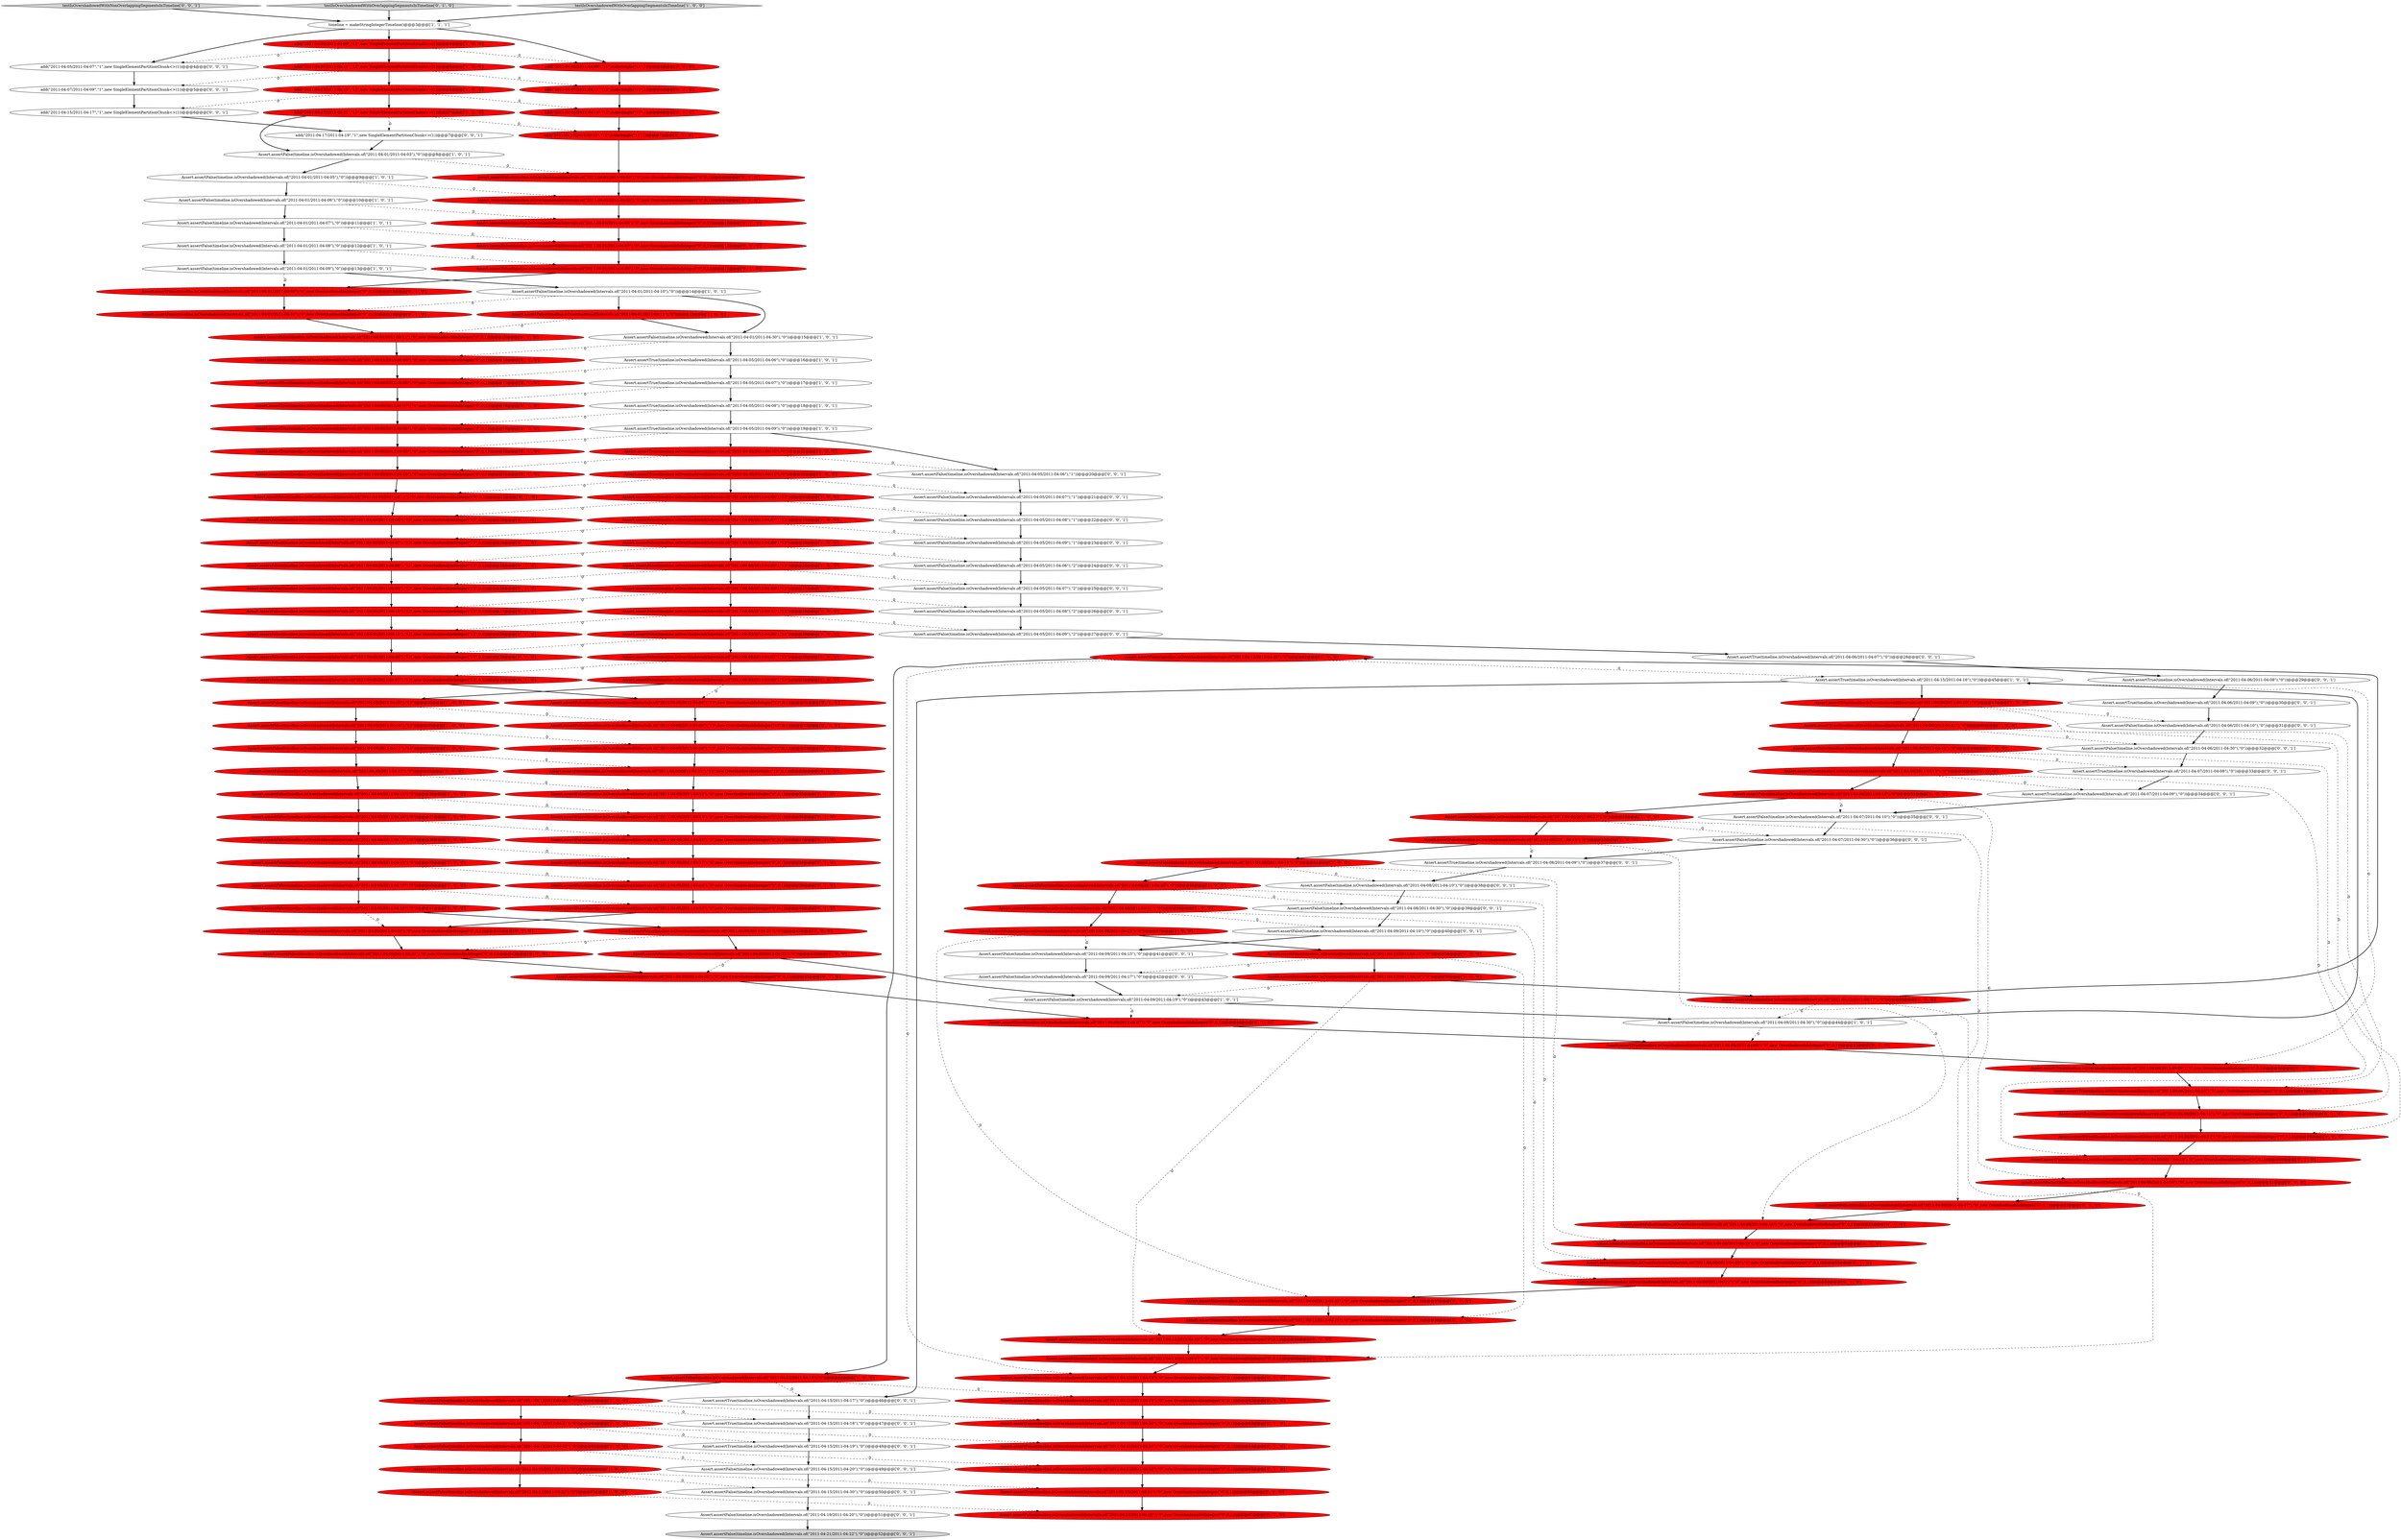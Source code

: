 digraph {
58 [style = filled, label = "Assert.assertFalse(timeline.isOvershadowed(Intervals.of(\"2011-04-12/2011-04-22\"),\"0\"))@@@65@@@['1', '0', '0']", fillcolor = red, shape = ellipse image = "AAA1AAABBB1BBB"];
137 [style = filled, label = "add(\"2011-04-05/2011-04-07\",\"1\",new SingleElementPartitionChunk<>(1))@@@4@@@['0', '0', '1']", fillcolor = white, shape = ellipse image = "AAA0AAABBB3BBB"];
38 [style = filled, label = "Assert.assertFalse(timeline.isOvershadowed(Intervals.of(\"2011-04-09/2011-04-19\"),\"0\"))@@@43@@@['1', '0', '1']", fillcolor = white, shape = ellipse image = "AAA0AAABBB1BBB"];
93 [style = filled, label = "Assert.assertFalse(timeline.isOvershadowed(Intervals.of(\"2011-04-05/2011-04-06\"),\"12\",new OvershadowableInteger(\"12\",0,1)))@@@23@@@['0', '1', '0']", fillcolor = red, shape = ellipse image = "AAA1AAABBB2BBB"];
54 [style = filled, label = "Assert.assertFalse(timeline.isOvershadowed(Intervals.of(\"2011-04-05/2011-04-18\"),\"0\"))@@@39@@@['1', '0', '0']", fillcolor = red, shape = ellipse image = "AAA1AAABBB1BBB"];
144 [style = filled, label = "Assert.assertTrue(timeline.isOvershadowed(Intervals.of(\"2011-04-06/2011-04-07\"),\"0\"))@@@28@@@['0', '0', '1']", fillcolor = white, shape = ellipse image = "AAA0AAABBB3BBB"];
152 [style = filled, label = "Assert.assertTrue(timeline.isOvershadowed(Intervals.of(\"2011-04-06/2011-04-08\"),\"0\"))@@@29@@@['0', '0', '1']", fillcolor = white, shape = ellipse image = "AAA0AAABBB3BBB"];
101 [style = filled, label = "Assert.assertFalse(timeline.isOvershadowed(Intervals.of(\"2011-04-05/2011-04-12\"),\"0\",new OvershadowableInteger(\"0\",0,1)))@@@35@@@['0', '1', '0']", fillcolor = red, shape = ellipse image = "AAA1AAABBB2BBB"];
157 [style = filled, label = "Assert.assertFalse(timeline.isOvershadowed(Intervals.of(\"2011-04-05/2011-04-08\"),\"2\"))@@@26@@@['0', '0', '1']", fillcolor = white, shape = ellipse image = "AAA0AAABBB3BBB"];
155 [style = filled, label = "Assert.assertTrue(timeline.isOvershadowed(Intervals.of(\"2011-04-07/2011-04-09\"),\"0\"))@@@34@@@['0', '0', '1']", fillcolor = white, shape = ellipse image = "AAA0AAABBB3BBB"];
91 [style = filled, label = "Assert.assertFalse(timeline.isOvershadowed(Intervals.of(\"2011-04-05/2011-04-19\"),\"0\",new OvershadowableInteger(\"0\",0,1)))@@@40@@@['0', '1', '0']", fillcolor = red, shape = ellipse image = "AAA1AAABBB2BBB"];
0 [style = filled, label = "Assert.assertTrue(timeline.isOvershadowed(Intervals.of(\"2011-04-05/2011-04-10\"),\"0\"))@@@21@@@['1', '0', '0']", fillcolor = red, shape = ellipse image = "AAA1AAABBB1BBB"];
50 [style = filled, label = "add(\"2011-04-05/2011-04-09\",\"11\",new SingleElementPartitionChunk<>(1))@@@4@@@['1', '0', '0']", fillcolor = red, shape = ellipse image = "AAA1AAABBB1BBB"];
140 [style = filled, label = "testIsOvershadowedWithNonOverlappingSegmentsInTimeline['0', '0', '1']", fillcolor = lightgray, shape = diamond image = "AAA0AAABBB3BBB"];
103 [style = filled, label = "Assert.assertTrue(timeline.isOvershadowed(Intervals.of(\"2011-04-05/2011-04-10\"),\"0\",new OvershadowableInteger(\"0\",0,1)))@@@21@@@['0', '1', '0']", fillcolor = red, shape = ellipse image = "AAA1AAABBB2BBB"];
31 [style = filled, label = "Assert.assertFalse(timeline.isOvershadowed(Intervals.of(\"2011-04-06/2011-04-22\"),\"0\"))@@@57@@@['1', '0', '0']", fillcolor = red, shape = ellipse image = "AAA1AAABBB1BBB"];
30 [style = filled, label = "Assert.assertTrue(timeline.isOvershadowed(Intervals.of(\"2011-04-06/2011-04-10\"),\"0\"))@@@47@@@['1', '0', '0']", fillcolor = red, shape = ellipse image = "AAA1AAABBB1BBB"];
133 [style = filled, label = "Assert.assertFalse(timeline.isOvershadowed(Intervals.of(\"2011-04-05/2011-04-07\"),\"1\"))@@@21@@@['0', '0', '1']", fillcolor = white, shape = ellipse image = "AAA0AAABBB3BBB"];
99 [style = filled, label = "Assert.assertFalse(timeline.isOvershadowed(Intervals.of(\"2011-04-01/2011-04-09\"),\"0\",new OvershadowableInteger(\"0\",0,1)))@@@13@@@['0', '1', '0']", fillcolor = red, shape = ellipse image = "AAA1AAABBB2BBB"];
120 [style = filled, label = "Assert.assertFalse(timeline.isOvershadowed(Intervals.of(\"2011-04-01/2011-04-03\"),\"0\",new OvershadowableInteger(\"0\",0,1)))@@@8@@@['0', '1', '0']", fillcolor = red, shape = ellipse image = "AAA1AAABBB2BBB"];
2 [style = filled, label = "Assert.assertFalse(timeline.isOvershadowed(Intervals.of(\"2011-04-12/2011-04-21\"),\"0\"))@@@64@@@['1', '0', '0']", fillcolor = red, shape = ellipse image = "AAA1AAABBB1BBB"];
105 [style = filled, label = "Assert.assertFalse(timeline.isOvershadowed(Intervals.of(\"2011-04-12/2011-04-18\"),\"0\",new OvershadowableInteger(\"0\",0,1)))@@@61@@@['0', '1', '0']", fillcolor = red, shape = ellipse image = "AAA1AAABBB2BBB"];
46 [style = filled, label = "Assert.assertFalse(timeline.isOvershadowed(Intervals.of(\"2011-04-01/2011-04-05\"),\"0\"))@@@9@@@['1', '0', '1']", fillcolor = white, shape = ellipse image = "AAA0AAABBB1BBB"];
135 [style = filled, label = "Assert.assertFalse(timeline.isOvershadowed(Intervals.of(\"2011-04-09/2011-04-17\"),\"0\"))@@@42@@@['0', '0', '1']", fillcolor = white, shape = ellipse image = "AAA0AAABBB3BBB"];
5 [style = filled, label = "Assert.assertFalse(timeline.isOvershadowed(Intervals.of(\"2011-04-06/2011-04-19\"),\"0\"))@@@54@@@['1', '0', '0']", fillcolor = red, shape = ellipse image = "AAA1AAABBB1BBB"];
74 [style = filled, label = "Assert.assertFalse(timeline.isOvershadowed(Intervals.of(\"2011-04-06/2011-04-12\"),\"0\",new OvershadowableInteger(\"0\",0,1)))@@@49@@@['0', '1', '0']", fillcolor = red, shape = ellipse image = "AAA1AAABBB2BBB"];
147 [style = filled, label = "Assert.assertFalse(timeline.isOvershadowed(Intervals.of(\"2011-04-21/2011-04-22\"),\"0\"))@@@52@@@['0', '0', '1']", fillcolor = lightgray, shape = ellipse image = "AAA0AAABBB3BBB"];
164 [style = filled, label = "Assert.assertTrue(timeline.isOvershadowed(Intervals.of(\"2011-04-15/2011-04-18\"),\"0\"))@@@47@@@['0', '0', '1']", fillcolor = white, shape = ellipse image = "AAA0AAABBB3BBB"];
33 [style = filled, label = "timeline = makeStringIntegerTimeline()@@@3@@@['1', '1', '1']", fillcolor = white, shape = ellipse image = "AAA0AAABBB1BBB"];
10 [style = filled, label = "Assert.assertFalse(timeline.isOvershadowed(Intervals.of(\"2011-04-05/2011-04-06\"),\"12\"))@@@23@@@['1', '0', '0']", fillcolor = red, shape = ellipse image = "AAA1AAABBB1BBB"];
89 [style = filled, label = "add(\"2011-04-05/2011-04-09\",\"11\",makeSingle(\"11\",1))@@@4@@@['0', '1', '0']", fillcolor = red, shape = ellipse image = "AAA1AAABBB2BBB"];
22 [style = filled, label = "Assert.assertFalse(timeline.isOvershadowed(Intervals.of(\"2011-04-05/2011-04-17\"),\"0\"))@@@38@@@['1', '0', '0']", fillcolor = red, shape = ellipse image = "AAA1AAABBB1BBB"];
123 [style = filled, label = "Assert.assertFalse(timeline.isOvershadowed(Intervals.of(\"2011-04-06/2011-04-22\"),\"0\",new OvershadowableInteger(\"0\",0,1)))@@@57@@@['0', '1', '0']", fillcolor = red, shape = ellipse image = "AAA1AAABBB2BBB"];
116 [style = filled, label = "Assert.assertFalse(timeline.isOvershadowed(Intervals.of(\"2011-04-05/2011-04-08\"),\"13\",new OvershadowableInteger(\"13\",0,1)))@@@31@@@['0', '1', '0']", fillcolor = red, shape = ellipse image = "AAA1AAABBB2BBB"];
153 [style = filled, label = "Assert.assertTrue(timeline.isOvershadowed(Intervals.of(\"2011-04-08/2011-04-09\"),\"0\"))@@@37@@@['0', '0', '1']", fillcolor = white, shape = ellipse image = "AAA0AAABBB3BBB"];
1 [style = filled, label = "Assert.assertFalse(timeline.isOvershadowed(Intervals.of(\"2011-04-01/2011-04-09\"),\"0\"))@@@13@@@['1', '0', '1']", fillcolor = white, shape = ellipse image = "AAA0AAABBB1BBB"];
81 [style = filled, label = "add(\"2011-04-15/2011-04-19\",\"12\",makeSingle(\"12\",1))@@@6@@@['0', '1', '0']", fillcolor = red, shape = ellipse image = "AAA1AAABBB2BBB"];
7 [style = filled, label = "Assert.assertFalse(timeline.isOvershadowed(Intervals.of(\"2011-04-01/2011-04-06\"),\"0\"))@@@10@@@['1', '0', '1']", fillcolor = white, shape = ellipse image = "AAA0AAABBB1BBB"];
70 [style = filled, label = "Assert.assertTrue(timeline.isOvershadowed(Intervals.of(\"2011-04-06/2011-04-08\"),\"0\",new OvershadowableInteger(\"0\",0,1)))@@@45@@@['0', '1', '0']", fillcolor = red, shape = ellipse image = "AAA1AAABBB2BBB"];
45 [style = filled, label = "Assert.assertFalse(timeline.isOvershadowed(Intervals.of(\"2011-04-05/2011-04-21\"),\"0\"))@@@42@@@['1', '0', '0']", fillcolor = red, shape = ellipse image = "AAA1AAABBB1BBB"];
36 [style = filled, label = "Assert.assertFalse(timeline.isOvershadowed(Intervals.of(\"2011-04-09/2011-04-30\"),\"0\"))@@@44@@@['1', '0', '1']", fillcolor = white, shape = ellipse image = "AAA0AAABBB1BBB"];
49 [style = filled, label = "Assert.assertTrue(timeline.isOvershadowed(Intervals.of(\"2011-04-15/2011-04-21\"),\"0\"))@@@66@@@['1', '0', '0']", fillcolor = red, shape = ellipse image = "AAA1AAABBB1BBB"];
86 [style = filled, label = "Assert.assertFalse(timeline.isOvershadowed(Intervals.of(\"2011-04-12/2011-04-22\"),\"0\",new OvershadowableInteger(\"0\",0,1)))@@@65@@@['0', '1', '0']", fillcolor = red, shape = ellipse image = "AAA1AAABBB2BBB"];
95 [style = filled, label = "Assert.assertFalse(timeline.isOvershadowed(Intervals.of(\"2011-04-12/2011-04-20\"),\"0\",new OvershadowableInteger(\"0\",0,1)))@@@63@@@['0', '1', '0']", fillcolor = red, shape = ellipse image = "AAA1AAABBB2BBB"];
14 [style = filled, label = "Assert.assertFalse(timeline.isOvershadowed(Intervals.of(\"2011-04-05/2011-04-19\"),\"0\"))@@@40@@@['1', '0', '0']", fillcolor = red, shape = ellipse image = "AAA1AAABBB1BBB"];
82 [style = filled, label = "Assert.assertFalse(timeline.isOvershadowed(Intervals.of(\"2011-04-05/2011-04-21\"),\"0\",new OvershadowableInteger(\"0\",0,1)))@@@42@@@['0', '1', '0']", fillcolor = red, shape = ellipse image = "AAA1AAABBB2BBB"];
53 [style = filled, label = "Assert.assertFalse(timeline.isOvershadowed(Intervals.of(\"2011-04-12/2011-04-15\"),\"0\"))@@@58@@@['1', '0', '0']", fillcolor = red, shape = ellipse image = "AAA1AAABBB1BBB"];
51 [style = filled, label = "Assert.assertFalse(timeline.isOvershadowed(Intervals.of(\"2011-04-12/2011-04-19\"),\"0\"))@@@62@@@['1', '0', '0']", fillcolor = red, shape = ellipse image = "AAA1AAABBB1BBB"];
104 [style = filled, label = "Assert.assertFalse(timeline.isOvershadowed(Intervals.of(\"2011-04-06/2011-04-20\"),\"0\",new OvershadowableInteger(\"0\",0,1)))@@@55@@@['0', '1', '0']", fillcolor = red, shape = ellipse image = "AAA1AAABBB2BBB"];
148 [style = filled, label = "Assert.assertFalse(timeline.isOvershadowed(Intervals.of(\"2011-04-05/2011-04-09\"),\"2\"))@@@27@@@['0', '0', '1']", fillcolor = white, shape = ellipse image = "AAA0AAABBB3BBB"];
142 [style = filled, label = "Assert.assertTrue(timeline.isOvershadowed(Intervals.of(\"2011-04-06/2011-04-09\"),\"0\"))@@@30@@@['0', '0', '1']", fillcolor = white, shape = ellipse image = "AAA0AAABBB3BBB"];
24 [style = filled, label = "Assert.assertFalse(timeline.isOvershadowed(Intervals.of(\"2011-04-01/2011-04-10\"),\"0\"))@@@14@@@['1', '0', '1']", fillcolor = white, shape = ellipse image = "AAA0AAABBB1BBB"];
145 [style = filled, label = "add(\"2011-04-07/2011-04-09\",\"1\",new SingleElementPartitionChunk<>(1))@@@5@@@['0', '0', '1']", fillcolor = white, shape = ellipse image = "AAA0AAABBB3BBB"];
75 [style = filled, label = "Assert.assertFalse(timeline.isOvershadowed(Intervals.of(\"2011-04-05/2011-04-07\"),\"12\",new OvershadowableInteger(\"12\",0,1)))@@@24@@@['0', '1', '0']", fillcolor = red, shape = ellipse image = "AAA1AAABBB2BBB"];
122 [style = filled, label = "Assert.assertFalse(timeline.isOvershadowed(Intervals.of(\"2011-04-01/2011-04-30\"),\"0\",new OvershadowableInteger(\"0\",0,1)))@@@16@@@['0', '1', '0']", fillcolor = red, shape = ellipse image = "AAA1AAABBB2BBB"];
124 [style = filled, label = "Assert.assertTrue(timeline.isOvershadowed(Intervals.of(\"2011-04-06/2011-04-09\"),\"0\",new OvershadowableInteger(\"0\",0,1)))@@@46@@@['0', '1', '0']", fillcolor = red, shape = ellipse image = "AAA1AAABBB2BBB"];
126 [style = filled, label = "Assert.assertFalse(timeline.isOvershadowed(Intervals.of(\"2011-04-12/2011-04-16\"),\"0\",new OvershadowableInteger(\"0\",0,1)))@@@59@@@['0', '1', '0']", fillcolor = red, shape = ellipse image = "AAA1AAABBB2BBB"];
160 [style = filled, label = "Assert.assertFalse(timeline.isOvershadowed(Intervals.of(\"2011-04-08/2011-04-30\"),\"0\"))@@@39@@@['0', '0', '1']", fillcolor = white, shape = ellipse image = "AAA0AAABBB3BBB"];
79 [style = filled, label = "Assert.assertFalse(timeline.isOvershadowed(Intervals.of(\"2011-04-01/2011-04-06\"),\"0\",new OvershadowableInteger(\"0\",0,1)))@@@10@@@['0', '1', '0']", fillcolor = red, shape = ellipse image = "AAA1AAABBB2BBB"];
28 [style = filled, label = "Assert.assertTrue(timeline.isOvershadowed(Intervals.of(\"2011-04-05/2011-04-09\"),\"0\"))@@@19@@@['1', '0', '1']", fillcolor = white, shape = ellipse image = "AAA0AAABBB1BBB"];
127 [style = filled, label = "add(\"2011-04-07/2011-04-11\",\"12\",makeSingle(\"12\",1))@@@5@@@['0', '1', '0']", fillcolor = red, shape = ellipse image = "AAA1AAABBB2BBB"];
42 [style = filled, label = "Assert.assertFalse(timeline.isOvershadowed(Intervals.of(\"2011-04-12/2011-04-18\"),\"0\"))@@@61@@@['1', '0', '0']", fillcolor = red, shape = ellipse image = "AAA1AAABBB1BBB"];
130 [style = filled, label = "Assert.assertFalse(timeline.isOvershadowed(Intervals.of(\"2011-04-06/2011-04-21\"),\"0\",new OvershadowableInteger(\"0\",0,1)))@@@56@@@['0', '1', '0']", fillcolor = red, shape = ellipse image = "AAA1AAABBB2BBB"];
161 [style = filled, label = "Assert.assertTrue(timeline.isOvershadowed(Intervals.of(\"2011-04-15/2011-04-17\"),\"0\"))@@@46@@@['0', '0', '1']", fillcolor = white, shape = ellipse image = "AAA0AAABBB3BBB"];
106 [style = filled, label = "Assert.assertFalse(timeline.isOvershadowed(Intervals.of(\"2011-04-12/2011-04-21\"),\"0\",new OvershadowableInteger(\"0\",0,1)))@@@64@@@['0', '1', '0']", fillcolor = red, shape = ellipse image = "AAA1AAABBB2BBB"];
77 [style = filled, label = "Assert.assertFalse(timeline.isOvershadowed(Intervals.of(\"2011-04-01/2011-04-07\"),\"0\",new OvershadowableInteger(\"0\",0,1)))@@@11@@@['0', '1', '0']", fillcolor = red, shape = ellipse image = "AAA1AAABBB2BBB"];
27 [style = filled, label = "Assert.assertFalse(timeline.isOvershadowed(Intervals.of(\"2011-04-06/2011-04-21\"),\"0\"))@@@56@@@['1', '0', '0']", fillcolor = red, shape = ellipse image = "AAA1AAABBB1BBB"];
12 [style = filled, label = "Assert.assertFalse(timeline.isOvershadowed(Intervals.of(\"2011-04-05/2011-04-09\"),\"13\"))@@@32@@@['1', '0', '0']", fillcolor = red, shape = ellipse image = "AAA1AAABBB1BBB"];
29 [style = filled, label = "Assert.assertFalse(timeline.isOvershadowed(Intervals.of(\"2011-04-06/2011-04-17\"),\"0\"))@@@52@@@['1', '0', '0']", fillcolor = red, shape = ellipse image = "AAA1AAABBB1BBB"];
159 [style = filled, label = "Assert.assertFalse(timeline.isOvershadowed(Intervals.of(\"2011-04-05/2011-04-07\"),\"2\"))@@@25@@@['0', '0', '1']", fillcolor = white, shape = ellipse image = "AAA0AAABBB3BBB"];
37 [style = filled, label = "Assert.assertFalse(timeline.isOvershadowed(Intervals.of(\"2011-04-01/2011-04-08\"),\"0\"))@@@12@@@['1', '0', '1']", fillcolor = white, shape = ellipse image = "AAA0AAABBB1BBB"];
43 [style = filled, label = "add(\"2011-04-17/2011-04-21\",\"11\",new SingleElementPartitionChunk<>(1))@@@7@@@['1', '0', '0']", fillcolor = red, shape = ellipse image = "AAA1AAABBB1BBB"];
48 [style = filled, label = "Assert.assertFalse(timeline.isOvershadowed(Intervals.of(\"2011-04-12/2011-04-17\"),\"0\"))@@@60@@@['1', '0', '0']", fillcolor = red, shape = ellipse image = "AAA1AAABBB1BBB"];
6 [style = filled, label = "Assert.assertFalse(timeline.isOvershadowed(Intervals.of(\"2011-04-01/2011-04-30\"),\"0\"))@@@15@@@['1', '0', '1']", fillcolor = white, shape = ellipse image = "AAA0AAABBB1BBB"];
94 [style = filled, label = "add(\"2011-04-17/2011-04-21\",\"11\",makeSingle(\"11\",1))@@@7@@@['0', '1', '0']", fillcolor = red, shape = ellipse image = "AAA1AAABBB2BBB"];
139 [style = filled, label = "Assert.assertFalse(timeline.isOvershadowed(Intervals.of(\"2011-04-09/2011-04-10\"),\"0\"))@@@40@@@['0', '0', '1']", fillcolor = white, shape = ellipse image = "AAA0AAABBB3BBB"];
66 [style = filled, label = "Assert.assertFalse(timeline.isOvershadowed(Intervals.of(\"2011-04-05/2011-04-11\"),\"12\",new OvershadowableInteger(\"12\",0,1)))@@@28@@@['0', '1', '0']", fillcolor = red, shape = ellipse image = "AAA1AAABBB2BBB"];
100 [style = filled, label = "Assert.assertFalse(timeline.isOvershadowed(Intervals.of(\"2011-04-01/2011-04-11\"),\"0\",new OvershadowableInteger(\"0\",0,1)))@@@15@@@['0', '1', '0']", fillcolor = red, shape = ellipse image = "AAA1AAABBB2BBB"];
97 [style = filled, label = "Assert.assertTrue(timeline.isOvershadowed(Intervals.of(\"2011-04-05/2011-04-08\"),\"0\",new OvershadowableInteger(\"0\",0,1)))@@@19@@@['0', '1', '0']", fillcolor = red, shape = ellipse image = "AAA1AAABBB2BBB"];
138 [style = filled, label = "Assert.assertTrue(timeline.isOvershadowed(Intervals.of(\"2011-04-15/2011-04-19\"),\"0\"))@@@48@@@['0', '0', '1']", fillcolor = white, shape = ellipse image = "AAA0AAABBB3BBB"];
154 [style = filled, label = "Assert.assertFalse(timeline.isOvershadowed(Intervals.of(\"2011-04-08/2011-04-10\"),\"0\"))@@@38@@@['0', '0', '1']", fillcolor = white, shape = ellipse image = "AAA0AAABBB3BBB"];
67 [style = filled, label = "testIsOvershadowedWithOverlappingSegmentsInTimeline['0', '1', '0']", fillcolor = lightgray, shape = diamond image = "AAA0AAABBB2BBB"];
136 [style = filled, label = "Assert.assertFalse(timeline.isOvershadowed(Intervals.of(\"2011-04-05/2011-04-08\"),\"1\"))@@@22@@@['0', '0', '1']", fillcolor = white, shape = ellipse image = "AAA0AAABBB3BBB"];
85 [style = filled, label = "Assert.assertFalse(timeline.isOvershadowed(Intervals.of(\"2011-04-12/2011-04-19\"),\"0\",new OvershadowableInteger(\"0\",0,1)))@@@62@@@['0', '1', '0']", fillcolor = red, shape = ellipse image = "AAA1AAABBB2BBB"];
113 [style = filled, label = "Assert.assertFalse(timeline.isOvershadowed(Intervals.of(\"2011-04-12/2011-04-17\"),\"0\",new OvershadowableInteger(\"0\",0,1)))@@@60@@@['0', '1', '0']", fillcolor = red, shape = ellipse image = "AAA1AAABBB2BBB"];
114 [style = filled, label = "Assert.assertFalse(timeline.isOvershadowed(Intervals.of(\"2011-04-05/2011-04-16\"),\"0\",new OvershadowableInteger(\"0\",0,1)))@@@37@@@['0', '1', '0']", fillcolor = red, shape = ellipse image = "AAA1AAABBB2BBB"];
44 [style = filled, label = "Assert.assertTrue(timeline.isOvershadowed(Intervals.of(\"2011-04-05/2011-04-07\"),\"0\"))@@@17@@@['1', '0', '1']", fillcolor = white, shape = ellipse image = "AAA0AAABBB1BBB"];
129 [style = filled, label = "Assert.assertTrue(timeline.isOvershadowed(Intervals.of(\"2011-04-06/2011-04-11\"),\"0\",new OvershadowableInteger(\"0\",0,1)))@@@48@@@['0', '1', '0']", fillcolor = red, shape = ellipse image = "AAA1AAABBB2BBB"];
62 [style = filled, label = "Assert.assertFalse(timeline.isOvershadowed(Intervals.of(\"2011-04-05/2011-04-07\"),\"13\"))@@@30@@@['1', '0', '0']", fillcolor = red, shape = ellipse image = "AAA1AAABBB1BBB"];
118 [style = filled, label = "Assert.assertFalse(timeline.isOvershadowed(Intervals.of(\"2011-04-05/2011-04-22\"),\"0\",new OvershadowableInteger(\"0\",0,1)))@@@43@@@['0', '1', '0']", fillcolor = red, shape = ellipse image = "AAA1AAABBB2BBB"];
117 [style = filled, label = "Assert.assertFalse(timeline.isOvershadowed(Intervals.of(\"2011-04-05/2011-04-17\"),\"0\",new OvershadowableInteger(\"0\",0,1)))@@@38@@@['0', '1', '0']", fillcolor = red, shape = ellipse image = "AAA1AAABBB2BBB"];
59 [style = filled, label = "Assert.assertFalse(timeline.isOvershadowed(Intervals.of(\"2011-04-05/2011-04-06\"),\"13\"))@@@29@@@['1', '0', '0']", fillcolor = red, shape = ellipse image = "AAA1AAABBB1BBB"];
3 [style = filled, label = "Assert.assertFalse(timeline.isOvershadowed(Intervals.of(\"2011-04-05/2011-04-11\"),\"12\"))@@@28@@@['1', '0', '0']", fillcolor = red, shape = ellipse image = "AAA1AAABBB1BBB"];
25 [style = filled, label = "Assert.assertTrue(timeline.isOvershadowed(Intervals.of(\"2011-04-05/2011-04-08\"),\"0\"))@@@18@@@['1', '0', '1']", fillcolor = white, shape = ellipse image = "AAA0AAABBB1BBB"];
125 [style = filled, label = "Assert.assertFalse(timeline.isOvershadowed(Intervals.of(\"2011-04-05/2011-04-10\"),\"13\",new OvershadowableInteger(\"13\",0,1)))@@@33@@@['0', '1', '0']", fillcolor = red, shape = ellipse image = "AAA1AAABBB2BBB"];
39 [style = filled, label = "Assert.assertFalse(timeline.isOvershadowed(Intervals.of(\"2011-04-06/2011-04-15\"),\"0\"))@@@50@@@['1', '0', '0']", fillcolor = red, shape = ellipse image = "AAA1AAABBB1BBB"];
134 [style = filled, label = "Assert.assertFalse(timeline.isOvershadowed(Intervals.of(\"2011-04-07/2011-04-10\"),\"0\"))@@@35@@@['0', '0', '1']", fillcolor = white, shape = ellipse image = "AAA0AAABBB3BBB"];
18 [style = filled, label = "Assert.assertFalse(timeline.isOvershadowed(Intervals.of(\"2011-04-05/2011-04-09\"),\"12\"))@@@26@@@['1', '0', '0']", fillcolor = red, shape = ellipse image = "AAA1AAABBB1BBB"];
9 [style = filled, label = "Assert.assertTrue(timeline.isOvershadowed(Intervals.of(\"2011-04-15/2011-04-16\"),\"0\"))@@@45@@@['1', '0', '1']", fillcolor = white, shape = ellipse image = "AAA0AAABBB1BBB"];
76 [style = filled, label = "Assert.assertTrue(timeline.isOvershadowed(Intervals.of(\"2011-04-15/2011-04-21\"),\"0\",new OvershadowableInteger(\"0\",0,1)))@@@66@@@['0', '1', '0']", fillcolor = red, shape = ellipse image = "AAA1AAABBB2BBB"];
21 [style = filled, label = "Assert.assertFalse(timeline.isOvershadowed(Intervals.of(\"2011-04-05/2011-04-08\"),\"12\"))@@@25@@@['1', '0', '0']", fillcolor = red, shape = ellipse image = "AAA1AAABBB1BBB"];
40 [style = filled, label = "Assert.assertTrue(timeline.isOvershadowed(Intervals.of(\"2011-04-05/2011-04-11\"),\"0\"))@@@22@@@['1', '0', '0']", fillcolor = red, shape = ellipse image = "AAA1AAABBB1BBB"];
41 [style = filled, label = "Assert.assertFalse(timeline.isOvershadowed(Intervals.of(\"2011-04-12/2011-04-16\"),\"0\"))@@@59@@@['1', '0', '0']", fillcolor = red, shape = ellipse image = "AAA1AAABBB1BBB"];
47 [style = filled, label = "Assert.assertFalse(timeline.isOvershadowed(Intervals.of(\"2011-04-05/2011-04-20\"),\"0\"))@@@41@@@['1', '0', '0']", fillcolor = red, shape = ellipse image = "AAA1AAABBB1BBB"];
115 [style = filled, label = "Assert.assertTrue(timeline.isOvershadowed(Intervals.of(\"2011-04-05/2011-04-07\"),\"0\",new OvershadowableInteger(\"0\",0,1)))@@@18@@@['0', '1', '0']", fillcolor = red, shape = ellipse image = "AAA1AAABBB2BBB"];
132 [style = filled, label = "Assert.assertFalse(timeline.isOvershadowed(Intervals.of(\"2011-04-19/2011-04-20\"),\"0\"))@@@51@@@['0', '0', '1']", fillcolor = white, shape = ellipse image = "AAA0AAABBB3BBB"];
61 [style = filled, label = "Assert.assertFalse(timeline.isOvershadowed(Intervals.of(\"2011-04-01/2011-04-07\"),\"0\"))@@@11@@@['1', '0', '1']", fillcolor = white, shape = ellipse image = "AAA0AAABBB1BBB"];
78 [style = filled, label = "Assert.assertFalse(timeline.isOvershadowed(Intervals.of(\"2011-04-05/2011-04-09\"),\"12\",new OvershadowableInteger(\"12\",0,1)))@@@26@@@['0', '1', '0']", fillcolor = red, shape = ellipse image = "AAA1AAABBB2BBB"];
35 [style = filled, label = "Assert.assertFalse(timeline.isOvershadowed(Intervals.of(\"2011-04-05/2011-04-11\"),\"13\"))@@@34@@@['1', '0', '0']", fillcolor = red, shape = ellipse image = "AAA1AAABBB1BBB"];
119 [style = filled, label = "Assert.assertTrue(timeline.isOvershadowed(Intervals.of(\"2011-04-05/2011-04-09\"),\"0\",new OvershadowableInteger(\"0\",0,1)))@@@20@@@['0', '1', '0']", fillcolor = red, shape = ellipse image = "AAA1AAABBB2BBB"];
162 [style = filled, label = "Assert.assertFalse(timeline.isOvershadowed(Intervals.of(\"2011-04-06/2011-04-10\"),\"0\"))@@@31@@@['0', '0', '1']", fillcolor = white, shape = ellipse image = "AAA0AAABBB3BBB"];
110 [style = filled, label = "Assert.assertFalse(timeline.isOvershadowed(Intervals.of(\"2011-04-01/2011-04-05\"),\"0\",new OvershadowableInteger(\"0\",0,1)))@@@9@@@['0', '1', '0']", fillcolor = red, shape = ellipse image = "AAA1AAABBB2BBB"];
11 [style = filled, label = "Assert.assertFalse(timeline.isOvershadowed(Intervals.of(\"2011-04-01/2011-04-03\"),\"0\"))@@@8@@@['1', '0', '1']", fillcolor = white, shape = ellipse image = "AAA0AAABBB1BBB"];
98 [style = filled, label = "Assert.assertFalse(timeline.isOvershadowed(Intervals.of(\"2011-04-21/2011-04-22\"),\"0\",new OvershadowableInteger(\"0\",0,1)))@@@67@@@['0', '1', '0']", fillcolor = red, shape = ellipse image = "AAA1AAABBB2BBB"];
158 [style = filled, label = "Assert.assertFalse(timeline.isOvershadowed(Intervals.of(\"2011-04-05/2011-04-09\"),\"1\"))@@@23@@@['0', '0', '1']", fillcolor = white, shape = ellipse image = "AAA0AAABBB3BBB"];
96 [style = filled, label = "Assert.assertFalse(timeline.isOvershadowed(Intervals.of(\"2011-04-05/2011-04-08\"),\"12\",new OvershadowableInteger(\"12\",0,1)))@@@25@@@['0', '1', '0']", fillcolor = red, shape = ellipse image = "AAA1AAABBB2BBB"];
151 [style = filled, label = "Assert.assertFalse(timeline.isOvershadowed(Intervals.of(\"2011-04-06/2011-04-30\"),\"0\"))@@@32@@@['0', '0', '1']", fillcolor = white, shape = ellipse image = "AAA0AAABBB3BBB"];
128 [style = filled, label = "Assert.assertTrue(timeline.isOvershadowed(Intervals.of(\"2011-04-06/2011-04-07\"),\"0\",new OvershadowableInteger(\"0\",0,1)))@@@44@@@['0', '1', '0']", fillcolor = red, shape = ellipse image = "AAA1AAABBB2BBB"];
64 [style = filled, label = "Assert.assertFalse(timeline.isOvershadowed(Intervals.of(\"2011-04-06/2011-04-20\"),\"0\"))@@@55@@@['1', '0', '0']", fillcolor = red, shape = ellipse image = "AAA1AAABBB1BBB"];
107 [style = filled, label = "Assert.assertFalse(timeline.isOvershadowed(Intervals.of(\"2011-04-05/2011-04-10\"),\"12\",new OvershadowableInteger(\"12\",0,1)))@@@27@@@['0', '1', '0']", fillcolor = red, shape = ellipse image = "AAA1AAABBB2BBB"];
72 [style = filled, label = "Assert.assertTrue(timeline.isOvershadowed(Intervals.of(\"2011-04-06/2011-04-10\"),\"0\",new OvershadowableInteger(\"0\",0,1)))@@@47@@@['0', '1', '0']", fillcolor = red, shape = ellipse image = "AAA1AAABBB2BBB"];
149 [style = filled, label = "add(\"2011-04-17/2011-04-19\",\"1\",new SingleElementPartitionChunk<>(1))@@@7@@@['0', '0', '1']", fillcolor = white, shape = ellipse image = "AAA0AAABBB3BBB"];
150 [style = filled, label = "add(\"2011-04-15/2011-04-17\",\"1\",new SingleElementPartitionChunk<>(1))@@@6@@@['0', '0', '1']", fillcolor = white, shape = ellipse image = "AAA0AAABBB3BBB"];
92 [style = filled, label = "Assert.assertFalse(timeline.isOvershadowed(Intervals.of(\"2011-04-06/2011-04-16\"),\"0\",new OvershadowableInteger(\"0\",0,1)))@@@51@@@['0', '1', '0']", fillcolor = red, shape = ellipse image = "AAA1AAABBB2BBB"];
4 [style = filled, label = "Assert.assertFalse(timeline.isOvershadowed(Intervals.of(\"2011-04-05/2011-04-10\"),\"13\"))@@@33@@@['1', '0', '0']", fillcolor = red, shape = ellipse image = "AAA1AAABBB1BBB"];
65 [style = filled, label = "add(\"2011-04-07/2011-04-11\",\"12\",new SingleElementPartitionChunk<>(1))@@@5@@@['1', '0', '0']", fillcolor = red, shape = ellipse image = "AAA1AAABBB1BBB"];
63 [style = filled, label = "Assert.assertFalse(timeline.isOvershadowed(Intervals.of(\"2011-04-05/2011-04-08\"),\"13\"))@@@31@@@['1', '0', '0']", fillcolor = red, shape = ellipse image = "AAA1AAABBB1BBB"];
131 [style = filled, label = "Assert.assertFalse(timeline.isOvershadowed(Intervals.of(\"2011-04-09/2011-04-15\"),\"0\"))@@@41@@@['0', '0', '1']", fillcolor = white, shape = ellipse image = "AAA0AAABBB3BBB"];
163 [style = filled, label = "Assert.assertFalse(timeline.isOvershadowed(Intervals.of(\"2011-04-15/2011-04-20\"),\"0\"))@@@49@@@['0', '0', '1']", fillcolor = white, shape = ellipse image = "AAA0AAABBB3BBB"];
141 [style = filled, label = "Assert.assertFalse(timeline.isOvershadowed(Intervals.of(\"2011-04-15/2011-04-30\"),\"0\"))@@@50@@@['0', '0', '1']", fillcolor = white, shape = ellipse image = "AAA0AAABBB3BBB"];
19 [style = filled, label = "Assert.assertTrue(timeline.isOvershadowed(Intervals.of(\"2011-04-05/2011-04-06\"),\"0\"))@@@16@@@['1', '0', '1']", fillcolor = white, shape = ellipse image = "AAA0AAABBB1BBB"];
109 [style = filled, label = "Assert.assertFalse(timeline.isOvershadowed(Intervals.of(\"2011-04-12/2011-04-15\"),\"0\",new OvershadowableInteger(\"0\",0,1)))@@@58@@@['0', '1', '0']", fillcolor = red, shape = ellipse image = "AAA1AAABBB2BBB"];
156 [style = filled, label = "Assert.assertFalse(timeline.isOvershadowed(Intervals.of(\"2011-04-07/2011-04-30\"),\"0\"))@@@36@@@['0', '0', '1']", fillcolor = white, shape = ellipse image = "AAA0AAABBB3BBB"];
69 [style = filled, label = "Assert.assertTrue(timeline.isOvershadowed(Intervals.of(\"2011-04-05/2011-04-06\"),\"0\",new OvershadowableInteger(\"0\",0,1)))@@@17@@@['0', '1', '0']", fillcolor = red, shape = ellipse image = "AAA1AAABBB2BBB"];
80 [style = filled, label = "Assert.assertFalse(timeline.isOvershadowed(Intervals.of(\"2011-04-01/2011-04-08\"),\"0\",new OvershadowableInteger(\"0\",0,1)))@@@12@@@['0', '1', '0']", fillcolor = red, shape = ellipse image = "AAA1AAABBB2BBB"];
83 [style = filled, label = "Assert.assertFalse(timeline.isOvershadowed(Intervals.of(\"2011-04-06/2011-04-18\"),\"0\",new OvershadowableInteger(\"0\",0,1)))@@@53@@@['0', '1', '0']", fillcolor = red, shape = ellipse image = "AAA1AAABBB2BBB"];
112 [style = filled, label = "Assert.assertFalse(timeline.isOvershadowed(Intervals.of(\"2011-04-05/2011-04-15\"),\"0\",new OvershadowableInteger(\"0\",0,1)))@@@36@@@['0', '1', '0']", fillcolor = red, shape = ellipse image = "AAA1AAABBB2BBB"];
146 [style = filled, label = "Assert.assertTrue(timeline.isOvershadowed(Intervals.of(\"2011-04-07/2011-04-08\"),\"0\"))@@@33@@@['0', '0', '1']", fillcolor = white, shape = ellipse image = "AAA0AAABBB3BBB"];
32 [style = filled, label = "Assert.assertFalse(timeline.isOvershadowed(Intervals.of(\"2011-04-12/2011-04-20\"),\"0\"))@@@63@@@['1', '0', '0']", fillcolor = red, shape = ellipse image = "AAA1AAABBB1BBB"];
23 [style = filled, label = "add(\"2011-04-15/2011-04-19\",\"12\",new SingleElementPartitionChunk<>(1))@@@6@@@['1', '0', '0']", fillcolor = red, shape = ellipse image = "AAA1AAABBB1BBB"];
56 [style = filled, label = "Assert.assertFalse(timeline.isOvershadowed(Intervals.of(\"2011-04-05/2011-04-12\"),\"0\"))@@@35@@@['1', '0', '0']", fillcolor = red, shape = ellipse image = "AAA1AAABBB1BBB"];
34 [style = filled, label = "Assert.assertFalse(timeline.isOvershadowed(Intervals.of(\"2011-04-05/2011-04-16\"),\"0\"))@@@37@@@['1', '0', '0']", fillcolor = red, shape = ellipse image = "AAA1AAABBB1BBB"];
17 [style = filled, label = "Assert.assertFalse(timeline.isOvershadowed(Intervals.of(\"2011-04-06/2011-04-12\"),\"0\"))@@@49@@@['1', '0', '0']", fillcolor = red, shape = ellipse image = "AAA1AAABBB1BBB"];
143 [style = filled, label = "Assert.assertFalse(timeline.isOvershadowed(Intervals.of(\"2011-04-05/2011-04-06\"),\"2\"))@@@24@@@['0', '0', '1']", fillcolor = white, shape = ellipse image = "AAA0AAABBB3BBB"];
57 [style = filled, label = "Assert.assertFalse(timeline.isOvershadowed(Intervals.of(\"2011-04-05/2011-04-15\"),\"0\"))@@@36@@@['1', '0', '0']", fillcolor = red, shape = ellipse image = "AAA1AAABBB1BBB"];
60 [style = filled, label = "Assert.assertFalse(timeline.isOvershadowed(Intervals.of(\"2011-04-21/2011-04-22\"),\"0\"))@@@67@@@['1', '0', '0']", fillcolor = red, shape = ellipse image = "AAA1AAABBB1BBB"];
8 [style = filled, label = "Assert.assertFalse(timeline.isOvershadowed(Intervals.of(\"2011-04-01/2011-04-11\"),\"0\"))@@@15@@@['1', '0', '0']", fillcolor = red, shape = ellipse image = "AAA1AAABBB1BBB"];
26 [style = filled, label = "Assert.assertTrue(timeline.isOvershadowed(Intervals.of(\"2011-04-06/2011-04-11\"),\"0\"))@@@48@@@['1', '0', '0']", fillcolor = red, shape = ellipse image = "AAA1AAABBB1BBB"];
20 [style = filled, label = "Assert.assertFalse(timeline.isOvershadowed(Intervals.of(\"2011-04-05/2011-04-22\"),\"0\"))@@@43@@@['1', '0', '0']", fillcolor = red, shape = ellipse image = "AAA1AAABBB1BBB"];
15 [style = filled, label = "Assert.assertFalse(timeline.isOvershadowed(Intervals.of(\"2011-04-06/2011-04-18\"),\"0\"))@@@53@@@['1', '0', '0']", fillcolor = red, shape = ellipse image = "AAA1AAABBB1BBB"];
55 [style = filled, label = "Assert.assertFalse(timeline.isOvershadowed(Intervals.of(\"2011-04-06/2011-04-16\"),\"0\"))@@@51@@@['1', '0', '0']", fillcolor = red, shape = ellipse image = "AAA1AAABBB1BBB"];
16 [style = filled, label = "Assert.assertFalse(timeline.isOvershadowed(Intervals.of(\"2011-04-05/2011-04-10\"),\"12\"))@@@27@@@['1', '0', '0']", fillcolor = red, shape = ellipse image = "AAA1AAABBB1BBB"];
88 [style = filled, label = "Assert.assertTrue(timeline.isOvershadowed(Intervals.of(\"2011-04-05/2011-04-11\"),\"0\",new OvershadowableInteger(\"0\",0,1)))@@@22@@@['0', '1', '0']", fillcolor = red, shape = ellipse image = "AAA1AAABBB2BBB"];
13 [style = filled, label = "testIsOvershadowedWithOverlappingSegmentsInTimeline['1', '0', '0']", fillcolor = lightgray, shape = diamond image = "AAA0AAABBB1BBB"];
102 [style = filled, label = "Assert.assertFalse(timeline.isOvershadowed(Intervals.of(\"2011-04-06/2011-04-19\"),\"0\",new OvershadowableInteger(\"0\",0,1)))@@@54@@@['0', '1', '0']", fillcolor = red, shape = ellipse image = "AAA1AAABBB2BBB"];
71 [style = filled, label = "Assert.assertFalse(timeline.isOvershadowed(Intervals.of(\"2011-04-05/2011-04-18\"),\"0\",new OvershadowableInteger(\"0\",0,1)))@@@39@@@['0', '1', '0']", fillcolor = red, shape = ellipse image = "AAA1AAABBB2BBB"];
68 [style = filled, label = "Assert.assertFalse(timeline.isOvershadowed(Intervals.of(\"2011-04-05/2011-04-07\"),\"13\",new OvershadowableInteger(\"13\",0,1)))@@@30@@@['0', '1', '0']", fillcolor = red, shape = ellipse image = "AAA1AAABBB2BBB"];
84 [style = filled, label = "Assert.assertFalse(timeline.isOvershadowed(Intervals.of(\"2011-04-05/2011-04-11\"),\"13\",new OvershadowableInteger(\"13\",0,1)))@@@34@@@['0', '1', '0']", fillcolor = red, shape = ellipse image = "AAA1AAABBB2BBB"];
108 [style = filled, label = "Assert.assertFalse(timeline.isOvershadowed(Intervals.of(\"2011-04-05/2011-04-06\"),\"13\",new OvershadowableInteger(\"13\",0,1)))@@@29@@@['0', '1', '0']", fillcolor = red, shape = ellipse image = "AAA1AAABBB2BBB"];
52 [style = filled, label = "Assert.assertFalse(timeline.isOvershadowed(Intervals.of(\"2011-04-05/2011-04-07\"),\"12\"))@@@24@@@['1', '0', '0']", fillcolor = red, shape = ellipse image = "AAA1AAABBB1BBB"];
111 [style = filled, label = "Assert.assertFalse(timeline.isOvershadowed(Intervals.of(\"2011-04-06/2011-04-17\"),\"0\",new OvershadowableInteger(\"0\",0,1)))@@@52@@@['0', '1', '0']", fillcolor = red, shape = ellipse image = "AAA1AAABBB2BBB"];
121 [style = filled, label = "Assert.assertFalse(timeline.isOvershadowed(Intervals.of(\"2011-04-01/2011-04-10\"),\"0\",new OvershadowableInteger(\"0\",0,1)))@@@14@@@['0', '1', '0']", fillcolor = red, shape = ellipse image = "AAA1AAABBB2BBB"];
165 [style = filled, label = "Assert.assertFalse(timeline.isOvershadowed(Intervals.of(\"2011-04-05/2011-04-06\"),\"1\"))@@@20@@@['0', '0', '1']", fillcolor = white, shape = ellipse image = "AAA0AAABBB3BBB"];
73 [style = filled, label = "Assert.assertFalse(timeline.isOvershadowed(Intervals.of(\"2011-04-05/2011-04-09\"),\"13\",new OvershadowableInteger(\"13\",0,1)))@@@32@@@['0', '1', '0']", fillcolor = red, shape = ellipse image = "AAA1AAABBB2BBB"];
90 [style = filled, label = "Assert.assertFalse(timeline.isOvershadowed(Intervals.of(\"2011-04-06/2011-04-15\"),\"0\",new OvershadowableInteger(\"0\",0,1)))@@@50@@@['0', '1', '0']", fillcolor = red, shape = ellipse image = "AAA1AAABBB2BBB"];
87 [style = filled, label = "Assert.assertFalse(timeline.isOvershadowed(Intervals.of(\"2011-04-05/2011-04-20\"),\"0\",new OvershadowableInteger(\"0\",0,1)))@@@41@@@['0', '1', '0']", fillcolor = red, shape = ellipse image = "AAA1AAABBB2BBB"];
2->138 [style = dashed, label="0"];
29->15 [style = bold, label=""];
64->160 [style = dashed, label="0"];
61->37 [style = bold, label=""];
17->74 [style = dashed, label="0"];
84->101 [style = bold, label=""];
105->85 [style = bold, label=""];
25->97 [style = dashed, label="0"];
143->159 [style = bold, label=""];
65->145 [style = dashed, label="0"];
97->119 [style = bold, label=""];
18->159 [style = dashed, label="0"];
81->94 [style = bold, label=""];
77->80 [style = bold, label=""];
8->6 [style = bold, label=""];
59->62 [style = bold, label=""];
144->152 [style = bold, label=""];
63->116 [style = dashed, label="0"];
11->46 [style = bold, label=""];
127->81 [style = bold, label=""];
54->71 [style = dashed, label="0"];
55->92 [style = dashed, label="0"];
26->151 [style = dashed, label="0"];
22->117 [style = dashed, label="0"];
123->109 [style = bold, label=""];
51->32 [style = bold, label=""];
21->18 [style = bold, label=""];
57->34 [style = bold, label=""];
108->68 [style = bold, label=""];
163->141 [style = bold, label=""];
141->132 [style = bold, label=""];
21->96 [style = dashed, label="0"];
50->65 [style = bold, label=""];
58->163 [style = dashed, label="0"];
19->44 [style = bold, label=""];
87->82 [style = bold, label=""];
28->0 [style = bold, label=""];
41->48 [style = bold, label=""];
153->154 [style = bold, label=""];
43->149 [style = dashed, label="0"];
109->126 [style = bold, label=""];
3->66 [style = dashed, label="0"];
52->158 [style = dashed, label="0"];
75->96 [style = bold, label=""];
126->113 [style = bold, label=""];
59->108 [style = dashed, label="0"];
53->41 [style = bold, label=""];
46->7 [style = bold, label=""];
19->69 [style = dashed, label="0"];
58->86 [style = dashed, label="0"];
133->136 [style = bold, label=""];
0->103 [style = dashed, label="0"];
148->144 [style = bold, label=""];
162->151 [style = bold, label=""];
72->129 [style = bold, label=""];
0->40 [style = bold, label=""];
131->135 [style = bold, label=""];
138->163 [style = bold, label=""];
4->125 [style = dashed, label="0"];
99->121 [style = bold, label=""];
27->139 [style = dashed, label="0"];
52->21 [style = bold, label=""];
115->97 [style = bold, label=""];
129->74 [style = bold, label=""];
95->106 [style = bold, label=""];
45->82 [style = dashed, label="0"];
164->138 [style = bold, label=""];
12->73 [style = dashed, label="0"];
64->27 [style = bold, label=""];
73->125 [style = bold, label=""];
16->3 [style = bold, label=""];
25->28 [style = bold, label=""];
70->124 [style = bold, label=""];
36->9 [style = bold, label=""];
117->71 [style = bold, label=""];
24->121 [style = dashed, label="0"];
26->17 [style = bold, label=""];
55->29 [style = bold, label=""];
65->127 [style = dashed, label="0"];
0->165 [style = dashed, label="0"];
140->33 [style = bold, label=""];
67->33 [style = bold, label=""];
37->1 [style = bold, label=""];
101->112 [style = bold, label=""];
30->26 [style = bold, label=""];
27->31 [style = bold, label=""];
151->146 [style = bold, label=""];
10->136 [style = dashed, label="0"];
112->114 [style = bold, label=""];
31->131 [style = dashed, label="0"];
23->81 [style = dashed, label="0"];
56->57 [style = bold, label=""];
20->38 [style = bold, label=""];
154->160 [style = bold, label=""];
14->91 [style = dashed, label="0"];
26->129 [style = dashed, label="0"];
76->98 [style = bold, label=""];
50->89 [style = dashed, label="0"];
33->50 [style = bold, label=""];
32->95 [style = dashed, label="0"];
37->80 [style = dashed, label="0"];
27->130 [style = dashed, label="0"];
43->11 [style = bold, label=""];
40->88 [style = dashed, label="0"];
15->153 [style = dashed, label="0"];
2->106 [style = dashed, label="0"];
88->93 [style = bold, label=""];
52->75 [style = dashed, label="0"];
85->95 [style = bold, label=""];
142->162 [style = bold, label=""];
16->157 [style = dashed, label="0"];
31->123 [style = dashed, label="0"];
17->39 [style = bold, label=""];
18->78 [style = dashed, label="0"];
31->53 [style = bold, label=""];
149->11 [style = bold, label=""];
23->150 [style = dashed, label="0"];
28->119 [style = dashed, label="0"];
78->107 [style = bold, label=""];
100->122 [style = bold, label=""];
22->54 [style = bold, label=""];
165->133 [style = bold, label=""];
66->108 [style = bold, label=""];
24->8 [style = bold, label=""];
48->113 [style = dashed, label="0"];
29->111 [style = dashed, label="0"];
91->87 [style = bold, label=""];
51->85 [style = dashed, label="0"];
86->76 [style = bold, label=""];
64->104 [style = dashed, label="0"];
68->116 [style = bold, label=""];
7->79 [style = dashed, label="0"];
125->84 [style = bold, label=""];
90->92 [style = bold, label=""];
10->93 [style = dashed, label="0"];
69->115 [style = bold, label=""];
120->110 [style = bold, label=""];
122->69 [style = bold, label=""];
32->164 [style = dashed, label="0"];
11->120 [style = dashed, label="0"];
61->77 [style = dashed, label="0"];
155->134 [style = bold, label=""];
41->126 [style = dashed, label="0"];
150->149 [style = bold, label=""];
16->107 [style = dashed, label="0"];
113->105 [style = bold, label=""];
23->43 [style = bold, label=""];
60->98 [style = dashed, label="0"];
1->99 [style = dashed, label="0"];
74->90 [style = bold, label=""];
56->101 [style = dashed, label="0"];
49->141 [style = dashed, label="0"];
5->102 [style = dashed, label="0"];
45->20 [style = bold, label=""];
6->122 [style = dashed, label="0"];
41->38 [style = dashed, label="0"];
130->123 [style = bold, label=""];
58->49 [style = bold, label=""];
8->100 [style = dashed, label="0"];
161->164 [style = bold, label=""];
42->51 [style = bold, label=""];
9->161 [style = bold, label=""];
83->102 [style = bold, label=""];
136->158 [style = bold, label=""];
63->12 [style = bold, label=""];
3->148 [style = dashed, label="0"];
80->99 [style = bold, label=""];
157->148 [style = bold, label=""];
128->70 [style = bold, label=""];
146->155 [style = bold, label=""];
30->72 [style = dashed, label="0"];
51->161 [style = dashed, label="0"];
36->70 [style = dashed, label="0"];
92->111 [style = bold, label=""];
44->115 [style = dashed, label="0"];
49->60 [style = bold, label=""];
34->114 [style = dashed, label="0"];
50->137 [style = dashed, label="0"];
14->47 [style = bold, label=""];
111->83 [style = bold, label=""];
121->100 [style = bold, label=""];
106->86 [style = bold, label=""];
9->124 [style = dashed, label="0"];
42->105 [style = dashed, label="0"];
44->25 [style = bold, label=""];
39->155 [style = dashed, label="0"];
55->134 [style = dashed, label="0"];
47->45 [style = bold, label=""];
48->36 [style = dashed, label="0"];
124->72 [style = bold, label=""];
94->120 [style = bold, label=""];
104->130 [style = bold, label=""];
17->146 [style = dashed, label="0"];
89->127 [style = bold, label=""];
156->153 [style = bold, label=""];
54->14 [style = bold, label=""];
145->150 [style = bold, label=""];
57->112 [style = dashed, label="0"];
18->16 [style = bold, label=""];
132->147 [style = bold, label=""];
40->10 [style = bold, label=""];
71->91 [style = bold, label=""];
119->103 [style = bold, label=""];
4->35 [style = bold, label=""];
33->89 [style = bold, label=""];
103->88 [style = bold, label=""];
39->55 [style = bold, label=""];
107->66 [style = bold, label=""];
21->143 [style = dashed, label="0"];
137->145 [style = bold, label=""];
118->128 [style = bold, label=""];
33->137 [style = bold, label=""];
152->142 [style = bold, label=""];
160->139 [style = bold, label=""];
43->94 [style = dashed, label="0"];
53->135 [style = dashed, label="0"];
62->63 [style = bold, label=""];
96->78 [style = bold, label=""];
38->36 [style = bold, label=""];
9->30 [style = bold, label=""];
53->109 [style = dashed, label="0"];
116->73 [style = bold, label=""];
6->19 [style = bold, label=""];
114->117 [style = bold, label=""];
2->58 [style = bold, label=""];
110->79 [style = bold, label=""];
35->56 [style = bold, label=""];
48->42 [style = bold, label=""];
47->87 [style = dashed, label="0"];
32->2 [style = bold, label=""];
10->52 [style = bold, label=""];
30->162 [style = dashed, label="0"];
15->5 [style = bold, label=""];
79->77 [style = bold, label=""];
34->22 [style = bold, label=""];
82->118 [style = bold, label=""];
159->157 [style = bold, label=""];
62->68 [style = dashed, label="0"];
12->4 [style = bold, label=""];
3->59 [style = bold, label=""];
5->154 [style = dashed, label="0"];
1->24 [style = bold, label=""];
39->90 [style = dashed, label="0"];
158->143 [style = bold, label=""];
35->84 [style = dashed, label="0"];
15->83 [style = dashed, label="0"];
49->76 [style = dashed, label="0"];
40->133 [style = dashed, label="0"];
42->9 [style = dashed, label="0"];
135->38 [style = bold, label=""];
102->104 [style = bold, label=""];
7->61 [style = bold, label=""];
20->118 [style = dashed, label="0"];
13->33 [style = bold, label=""];
93->75 [style = bold, label=""];
24->6 [style = bold, label=""];
134->156 [style = bold, label=""];
139->131 [style = bold, label=""];
28->165 [style = bold, label=""];
38->128 [style = dashed, label="0"];
5->64 [style = bold, label=""];
46->110 [style = dashed, label="0"];
29->156 [style = dashed, label="0"];
65->23 [style = bold, label=""];
}
